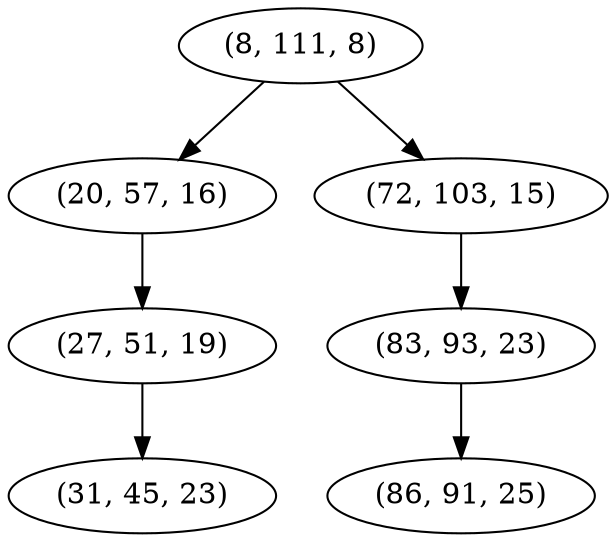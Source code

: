 digraph tree {
    "(8, 111, 8)";
    "(20, 57, 16)";
    "(27, 51, 19)";
    "(31, 45, 23)";
    "(72, 103, 15)";
    "(83, 93, 23)";
    "(86, 91, 25)";
    "(8, 111, 8)" -> "(20, 57, 16)";
    "(8, 111, 8)" -> "(72, 103, 15)";
    "(20, 57, 16)" -> "(27, 51, 19)";
    "(27, 51, 19)" -> "(31, 45, 23)";
    "(72, 103, 15)" -> "(83, 93, 23)";
    "(83, 93, 23)" -> "(86, 91, 25)";
}
